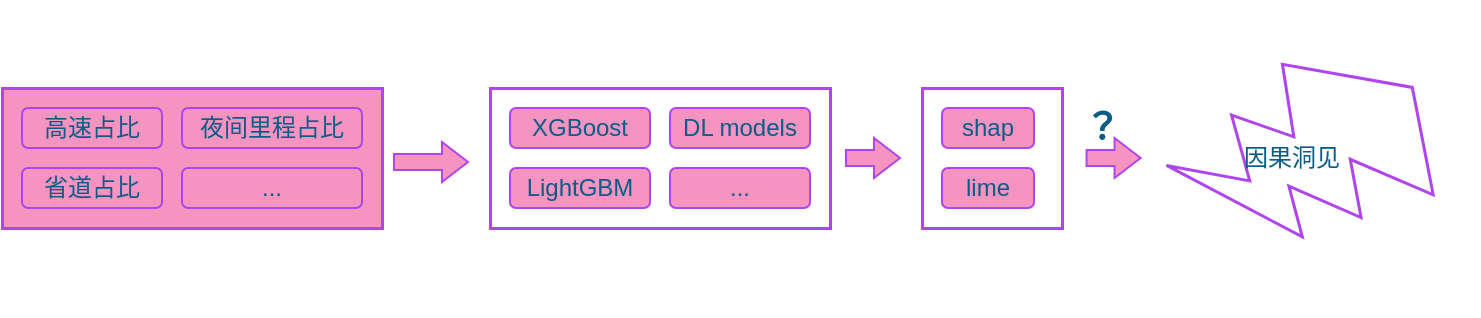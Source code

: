 <mxfile version="15.2.5" type="github">
  <diagram id="gkEW19blILz0vDNTHMra" name="Page-1">
    <mxGraphModel dx="1007" dy="965" grid="1" gridSize="10" guides="1" tooltips="1" connect="1" arrows="1" fold="1" page="1" pageScale="1" pageWidth="827" pageHeight="1169" math="0" shadow="0">
      <root>
        <mxCell id="0" />
        <mxCell id="1" parent="0" />
        <mxCell id="owmENbEgpoEc4uLZBzLl-7" value="" style="group;fontColor=#095C86;" vertex="1" connectable="0" parent="1">
          <mxGeometry x="78" y="470" width="290" height="100" as="geometry" />
        </mxCell>
        <mxCell id="owmENbEgpoEc4uLZBzLl-1" value="" style="rounded=0;whiteSpace=wrap;html=1;strokeColor=#AF45ED;strokeWidth=1.5;fillColor=#F694C1;fontColor=#095C86;" vertex="1" parent="owmENbEgpoEc4uLZBzLl-7">
          <mxGeometry width="190" height="70" as="geometry" />
        </mxCell>
        <mxCell id="owmENbEgpoEc4uLZBzLl-2" value="高速占比" style="rounded=1;whiteSpace=wrap;html=1;fillColor=#F694C1;fontColor=#095C86;strokeColor=#AF45ED;glass=0;" vertex="1" parent="owmENbEgpoEc4uLZBzLl-7">
          <mxGeometry x="10" y="10" width="70" height="20" as="geometry" />
        </mxCell>
        <mxCell id="owmENbEgpoEc4uLZBzLl-4" value="省道占比" style="rounded=1;whiteSpace=wrap;html=1;fillColor=#F694C1;fontColor=#095C86;strokeColor=#AF45ED;shadow=0;sketch=0;glass=0;" vertex="1" parent="owmENbEgpoEc4uLZBzLl-7">
          <mxGeometry x="10" y="40" width="70" height="20" as="geometry" />
        </mxCell>
        <mxCell id="owmENbEgpoEc4uLZBzLl-5" value="夜间里程占比" style="rounded=1;whiteSpace=wrap;html=1;fillColor=#F694C1;fontColor=#095C86;strokeColor=#AF45ED;glass=0;" vertex="1" parent="owmENbEgpoEc4uLZBzLl-7">
          <mxGeometry x="90" y="10" width="90" height="20" as="geometry" />
        </mxCell>
        <mxCell id="owmENbEgpoEc4uLZBzLl-6" value="..." style="rounded=1;whiteSpace=wrap;html=1;fillColor=#F694C1;fontColor=#095C86;strokeColor=#AF45ED;glass=0;" vertex="1" parent="owmENbEgpoEc4uLZBzLl-7">
          <mxGeometry x="90" y="40" width="90" height="20" as="geometry" />
        </mxCell>
        <mxCell id="owmENbEgpoEc4uLZBzLl-41" value="" style="html=1;shadow=0;dashed=0;align=center;verticalAlign=middle;shape=mxgraph.arrows2.arrow;dy=0.6;dx=13;notch=0;rounded=0;sketch=0;fontColor=#095C86;strokeColor=#AF45ED;fillColor=#F694C1;" vertex="1" parent="owmENbEgpoEc4uLZBzLl-7">
          <mxGeometry x="196" y="27" width="37" height="20" as="geometry" />
        </mxCell>
        <mxCell id="owmENbEgpoEc4uLZBzLl-8" value="" style="rounded=0;whiteSpace=wrap;html=1;shadow=0;glass=0;sketch=0;fontColor=#095C86;strokeColor=#AF45ED;strokeWidth=1.5;fillColor=none;" vertex="1" parent="1">
          <mxGeometry x="322" y="470" width="170" height="70" as="geometry" />
        </mxCell>
        <mxCell id="owmENbEgpoEc4uLZBzLl-10" value="XGBoost" style="rounded=1;whiteSpace=wrap;html=1;fillColor=#F694C1;fontColor=#095C86;strokeColor=#AF45ED;glass=0;" vertex="1" parent="1">
          <mxGeometry x="332" y="480" width="70" height="20" as="geometry" />
        </mxCell>
        <mxCell id="owmENbEgpoEc4uLZBzLl-11" value="LightGBM" style="rounded=1;whiteSpace=wrap;html=1;fillColor=#F694C1;fontColor=#095C86;strokeColor=#AF45ED;glass=0;" vertex="1" parent="1">
          <mxGeometry x="332" y="510" width="70" height="20" as="geometry" />
        </mxCell>
        <mxCell id="owmENbEgpoEc4uLZBzLl-15" value="DL models" style="rounded=1;whiteSpace=wrap;html=1;fillColor=#F694C1;fontColor=#095C86;strokeColor=#AF45ED;glass=0;" vertex="1" parent="1">
          <mxGeometry x="412" y="480" width="70" height="20" as="geometry" />
        </mxCell>
        <mxCell id="owmENbEgpoEc4uLZBzLl-16" value="..." style="rounded=1;whiteSpace=wrap;html=1;fillColor=#F694C1;fontColor=#095C86;strokeColor=#AF45ED;glass=0;" vertex="1" parent="1">
          <mxGeometry x="412" y="510" width="70" height="20" as="geometry" />
        </mxCell>
        <mxCell id="owmENbEgpoEc4uLZBzLl-40" value="" style="group;fontColor=#095C86;" vertex="1" connectable="0" parent="1">
          <mxGeometry x="660.004" y="427.519" width="154.962" height="154.962" as="geometry" />
        </mxCell>
        <mxCell id="owmENbEgpoEc4uLZBzLl-45" value="" style="group;fontColor=#095C86;" vertex="1" connectable="0" parent="owmENbEgpoEc4uLZBzLl-40">
          <mxGeometry x="-7.105e-14" width="154.962" height="154.962" as="geometry" />
        </mxCell>
        <mxCell id="owmENbEgpoEc4uLZBzLl-38" value="" style="verticalLabelPosition=bottom;verticalAlign=top;html=1;shape=mxgraph.basic.flash;rounded=1;shadow=0;glass=0;sketch=0;fontColor=#095C86;strokeColor=#AF45ED;strokeWidth=1.5;fillColor=none;rotation=45;" vertex="1" parent="owmENbEgpoEc4uLZBzLl-45">
          <mxGeometry x="25.146" y="20.241" width="104.67" height="114.48" as="geometry" />
        </mxCell>
        <mxCell id="owmENbEgpoEc4uLZBzLl-39" value="&lt;font&gt;因果洞见&lt;/font&gt;" style="text;html=1;strokeColor=none;fillColor=none;align=center;verticalAlign=middle;whiteSpace=wrap;rounded=0;shadow=0;glass=0;sketch=0;fontColor=#095C86;" vertex="1" parent="owmENbEgpoEc4uLZBzLl-45">
          <mxGeometry x="37.966" y="67.481" width="50" height="20" as="geometry" />
        </mxCell>
        <mxCell id="owmENbEgpoEc4uLZBzLl-43" value="" style="html=1;shadow=0;dashed=0;align=center;verticalAlign=middle;shape=mxgraph.arrows2.arrow;dy=0.6;dx=13;notch=0;rounded=0;sketch=0;fontColor=#095C86;strokeColor=#AF45ED;fillColor=#F694C1;" vertex="1" parent="1">
          <mxGeometry x="500" y="495" width="27" height="20" as="geometry" />
        </mxCell>
        <mxCell id="owmENbEgpoEc4uLZBzLl-44" value="" style="group;fontColor=#095C86;" vertex="1" connectable="0" parent="1">
          <mxGeometry x="538" y="470" width="70" height="70" as="geometry" />
        </mxCell>
        <mxCell id="owmENbEgpoEc4uLZBzLl-17" value="" style="rounded=0;whiteSpace=wrap;html=1;shadow=0;glass=0;sketch=0;fontColor=#095C86;strokeColor=#AF45ED;strokeWidth=1.5;fillColor=none;" vertex="1" parent="owmENbEgpoEc4uLZBzLl-44">
          <mxGeometry width="70" height="70" as="geometry" />
        </mxCell>
        <mxCell id="owmENbEgpoEc4uLZBzLl-33" value="shap" style="rounded=1;whiteSpace=wrap;html=1;fillColor=#F694C1;fontColor=#095C86;strokeColor=#AF45ED;glass=0;" vertex="1" parent="owmENbEgpoEc4uLZBzLl-44">
          <mxGeometry x="10" y="10" width="46" height="20" as="geometry" />
        </mxCell>
        <mxCell id="owmENbEgpoEc4uLZBzLl-34" value="lime" style="rounded=1;whiteSpace=wrap;html=1;fillColor=#F694C1;fontColor=#095C86;strokeColor=#AF45ED;glass=0;" vertex="1" parent="owmENbEgpoEc4uLZBzLl-44">
          <mxGeometry x="10" y="40" width="46" height="20" as="geometry" />
        </mxCell>
        <mxCell id="owmENbEgpoEc4uLZBzLl-46" value="" style="html=1;shadow=0;dashed=0;align=center;verticalAlign=middle;shape=mxgraph.arrows2.arrow;dy=0.6;dx=13;notch=0;rounded=0;sketch=0;fontColor=#095C86;strokeColor=#AF45ED;fillColor=#F694C1;" vertex="1" parent="1">
          <mxGeometry x="620.28" y="495" width="27" height="20" as="geometry" />
        </mxCell>
        <mxCell id="owmENbEgpoEc4uLZBzLl-47" value="&lt;b&gt;&lt;font style=&quot;font-size: 18px&quot;&gt;？&lt;/font&gt;&lt;/b&gt;&lt;font size=&quot;1&quot;&gt;&lt;br&gt;&lt;/font&gt;" style="text;html=1;strokeColor=none;fillColor=none;align=center;verticalAlign=middle;whiteSpace=wrap;rounded=0;sketch=0;fontColor=#095C86;" vertex="1" parent="1">
          <mxGeometry x="608" y="480" width="40" height="20" as="geometry" />
        </mxCell>
      </root>
    </mxGraphModel>
  </diagram>
</mxfile>
